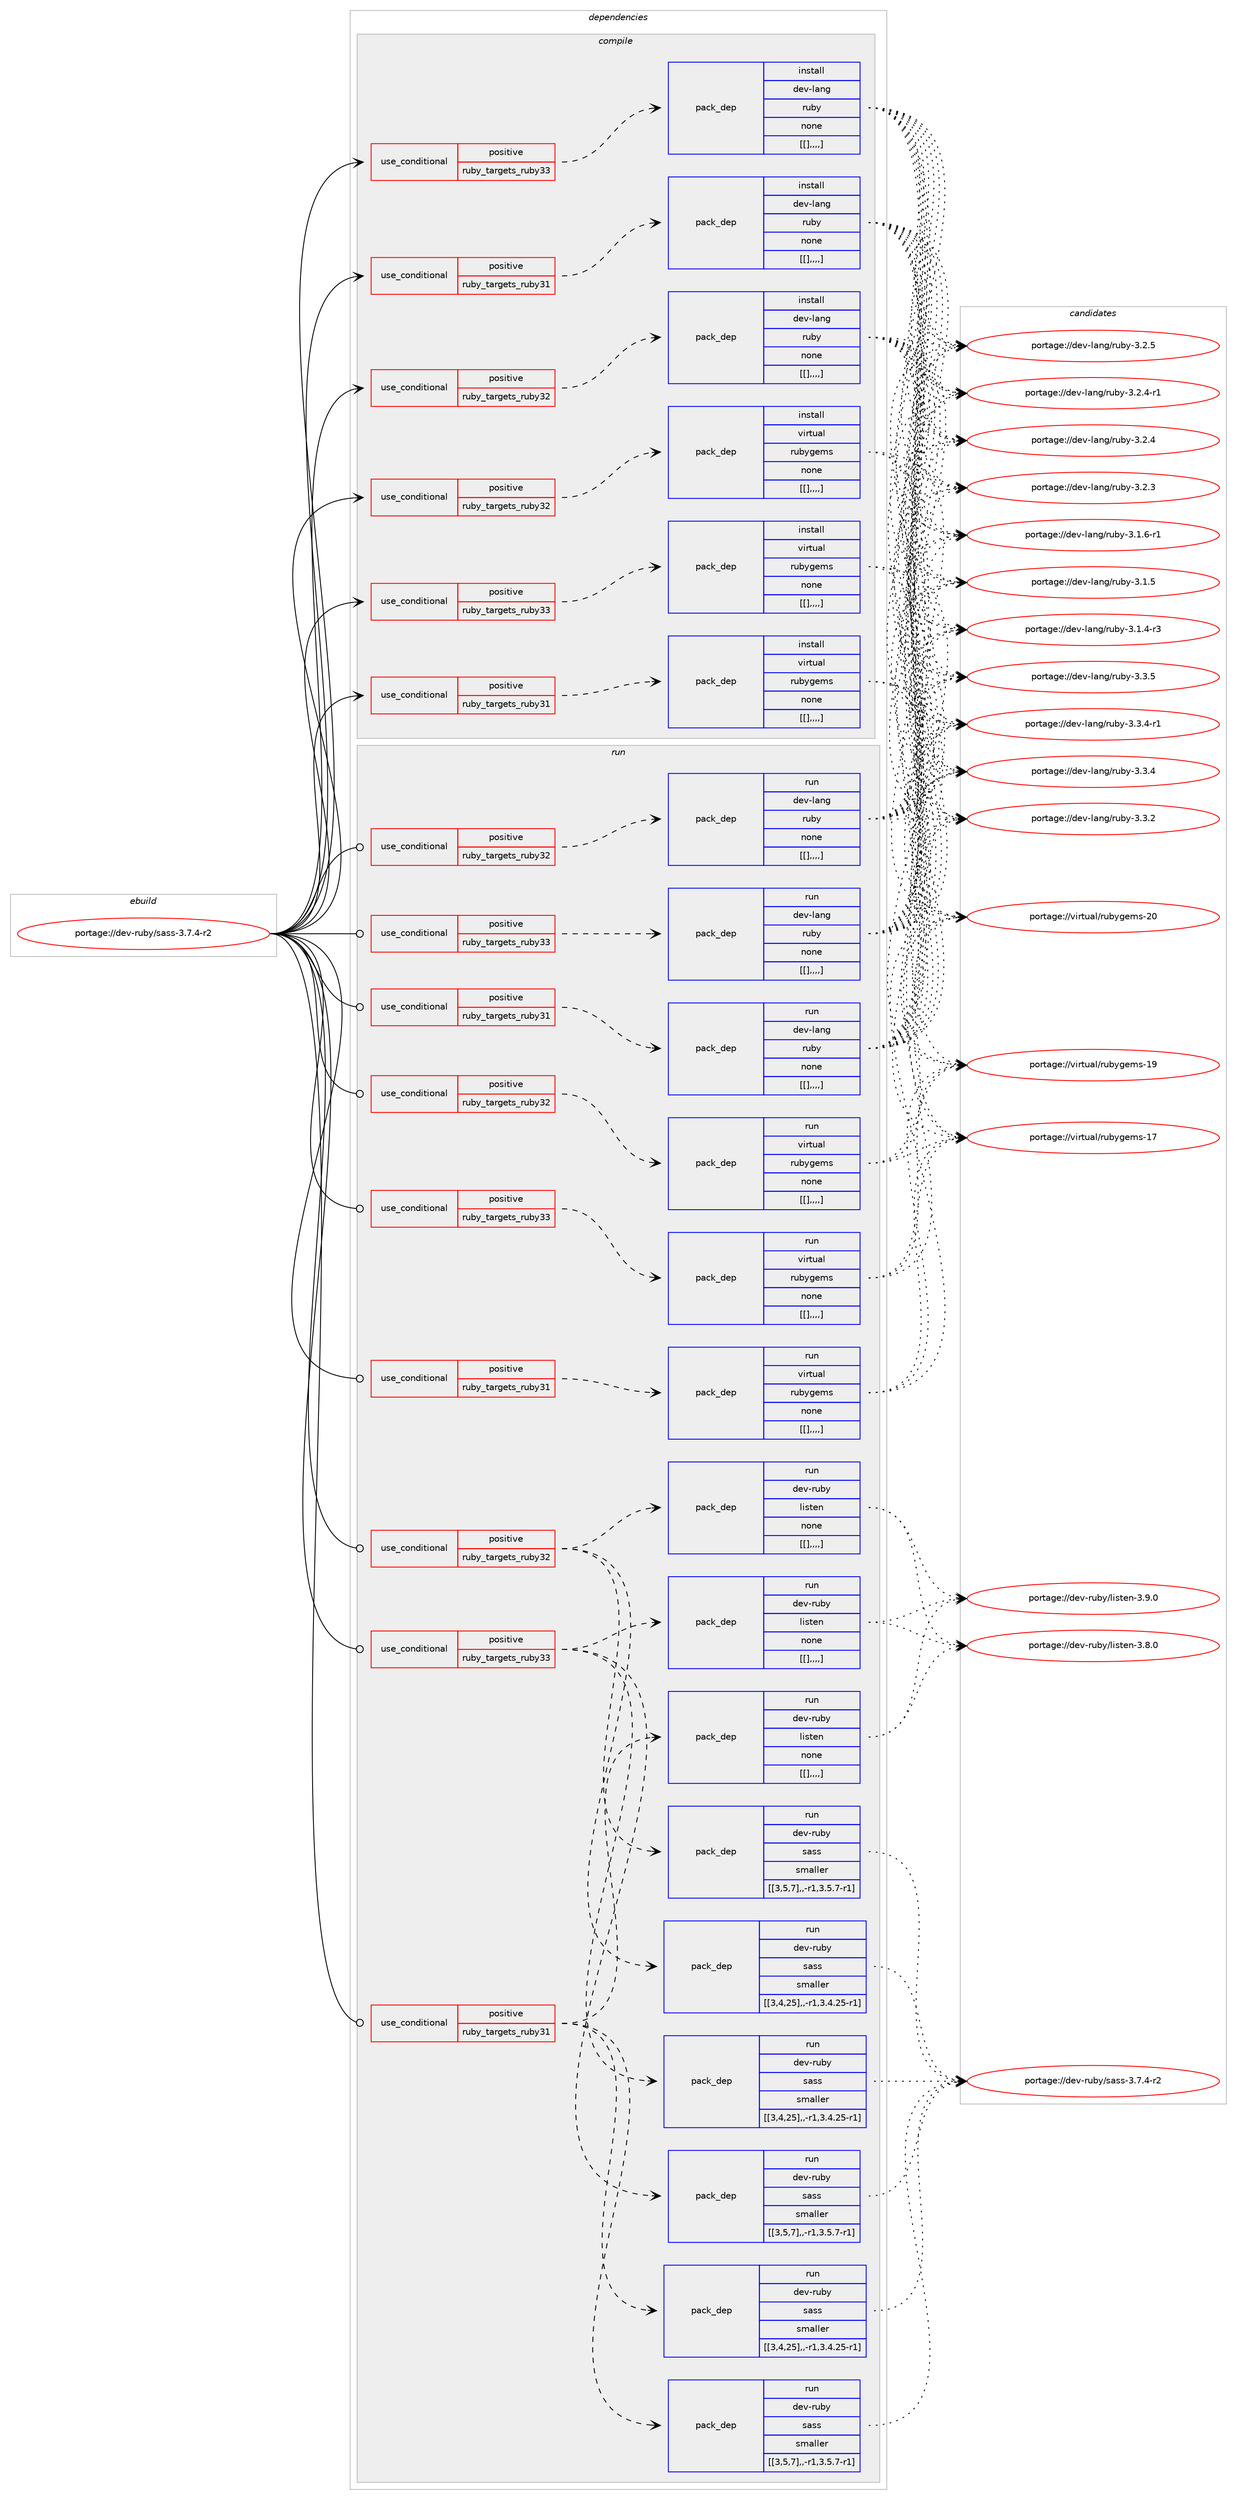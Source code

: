 digraph prolog {

# *************
# Graph options
# *************

newrank=true;
concentrate=true;
compound=true;
graph [rankdir=LR,fontname=Helvetica,fontsize=10,ranksep=1.5];#, ranksep=2.5, nodesep=0.2];
edge  [arrowhead=vee];
node  [fontname=Helvetica,fontsize=10];

# **********
# The ebuild
# **********

subgraph cluster_leftcol {
color=gray;
label=<<i>ebuild</i>>;
id [label="portage://dev-ruby/sass-3.7.4-r2", color=red, width=4, href="../dev-ruby/sass-3.7.4-r2.svg"];
}

# ****************
# The dependencies
# ****************

subgraph cluster_midcol {
color=gray;
label=<<i>dependencies</i>>;
subgraph cluster_compile {
fillcolor="#eeeeee";
style=filled;
label=<<i>compile</i>>;
subgraph cond57791 {
dependency205805 [label=<<TABLE BORDER="0" CELLBORDER="1" CELLSPACING="0" CELLPADDING="4"><TR><TD ROWSPAN="3" CELLPADDING="10">use_conditional</TD></TR><TR><TD>positive</TD></TR><TR><TD>ruby_targets_ruby31</TD></TR></TABLE>>, shape=none, color=red];
subgraph pack146637 {
dependency205806 [label=<<TABLE BORDER="0" CELLBORDER="1" CELLSPACING="0" CELLPADDING="4" WIDTH="220"><TR><TD ROWSPAN="6" CELLPADDING="30">pack_dep</TD></TR><TR><TD WIDTH="110">install</TD></TR><TR><TD>dev-lang</TD></TR><TR><TD>ruby</TD></TR><TR><TD>none</TD></TR><TR><TD>[[],,,,]</TD></TR></TABLE>>, shape=none, color=blue];
}
dependency205805:e -> dependency205806:w [weight=20,style="dashed",arrowhead="vee"];
}
id:e -> dependency205805:w [weight=20,style="solid",arrowhead="vee"];
subgraph cond57792 {
dependency205807 [label=<<TABLE BORDER="0" CELLBORDER="1" CELLSPACING="0" CELLPADDING="4"><TR><TD ROWSPAN="3" CELLPADDING="10">use_conditional</TD></TR><TR><TD>positive</TD></TR><TR><TD>ruby_targets_ruby31</TD></TR></TABLE>>, shape=none, color=red];
subgraph pack146638 {
dependency205808 [label=<<TABLE BORDER="0" CELLBORDER="1" CELLSPACING="0" CELLPADDING="4" WIDTH="220"><TR><TD ROWSPAN="6" CELLPADDING="30">pack_dep</TD></TR><TR><TD WIDTH="110">install</TD></TR><TR><TD>virtual</TD></TR><TR><TD>rubygems</TD></TR><TR><TD>none</TD></TR><TR><TD>[[],,,,]</TD></TR></TABLE>>, shape=none, color=blue];
}
dependency205807:e -> dependency205808:w [weight=20,style="dashed",arrowhead="vee"];
}
id:e -> dependency205807:w [weight=20,style="solid",arrowhead="vee"];
subgraph cond57793 {
dependency205809 [label=<<TABLE BORDER="0" CELLBORDER="1" CELLSPACING="0" CELLPADDING="4"><TR><TD ROWSPAN="3" CELLPADDING="10">use_conditional</TD></TR><TR><TD>positive</TD></TR><TR><TD>ruby_targets_ruby32</TD></TR></TABLE>>, shape=none, color=red];
subgraph pack146639 {
dependency205810 [label=<<TABLE BORDER="0" CELLBORDER="1" CELLSPACING="0" CELLPADDING="4" WIDTH="220"><TR><TD ROWSPAN="6" CELLPADDING="30">pack_dep</TD></TR><TR><TD WIDTH="110">install</TD></TR><TR><TD>dev-lang</TD></TR><TR><TD>ruby</TD></TR><TR><TD>none</TD></TR><TR><TD>[[],,,,]</TD></TR></TABLE>>, shape=none, color=blue];
}
dependency205809:e -> dependency205810:w [weight=20,style="dashed",arrowhead="vee"];
}
id:e -> dependency205809:w [weight=20,style="solid",arrowhead="vee"];
subgraph cond57794 {
dependency205811 [label=<<TABLE BORDER="0" CELLBORDER="1" CELLSPACING="0" CELLPADDING="4"><TR><TD ROWSPAN="3" CELLPADDING="10">use_conditional</TD></TR><TR><TD>positive</TD></TR><TR><TD>ruby_targets_ruby32</TD></TR></TABLE>>, shape=none, color=red];
subgraph pack146640 {
dependency205812 [label=<<TABLE BORDER="0" CELLBORDER="1" CELLSPACING="0" CELLPADDING="4" WIDTH="220"><TR><TD ROWSPAN="6" CELLPADDING="30">pack_dep</TD></TR><TR><TD WIDTH="110">install</TD></TR><TR><TD>virtual</TD></TR><TR><TD>rubygems</TD></TR><TR><TD>none</TD></TR><TR><TD>[[],,,,]</TD></TR></TABLE>>, shape=none, color=blue];
}
dependency205811:e -> dependency205812:w [weight=20,style="dashed",arrowhead="vee"];
}
id:e -> dependency205811:w [weight=20,style="solid",arrowhead="vee"];
subgraph cond57795 {
dependency205813 [label=<<TABLE BORDER="0" CELLBORDER="1" CELLSPACING="0" CELLPADDING="4"><TR><TD ROWSPAN="3" CELLPADDING="10">use_conditional</TD></TR><TR><TD>positive</TD></TR><TR><TD>ruby_targets_ruby33</TD></TR></TABLE>>, shape=none, color=red];
subgraph pack146641 {
dependency205814 [label=<<TABLE BORDER="0" CELLBORDER="1" CELLSPACING="0" CELLPADDING="4" WIDTH="220"><TR><TD ROWSPAN="6" CELLPADDING="30">pack_dep</TD></TR><TR><TD WIDTH="110">install</TD></TR><TR><TD>dev-lang</TD></TR><TR><TD>ruby</TD></TR><TR><TD>none</TD></TR><TR><TD>[[],,,,]</TD></TR></TABLE>>, shape=none, color=blue];
}
dependency205813:e -> dependency205814:w [weight=20,style="dashed",arrowhead="vee"];
}
id:e -> dependency205813:w [weight=20,style="solid",arrowhead="vee"];
subgraph cond57796 {
dependency205815 [label=<<TABLE BORDER="0" CELLBORDER="1" CELLSPACING="0" CELLPADDING="4"><TR><TD ROWSPAN="3" CELLPADDING="10">use_conditional</TD></TR><TR><TD>positive</TD></TR><TR><TD>ruby_targets_ruby33</TD></TR></TABLE>>, shape=none, color=red];
subgraph pack146642 {
dependency205816 [label=<<TABLE BORDER="0" CELLBORDER="1" CELLSPACING="0" CELLPADDING="4" WIDTH="220"><TR><TD ROWSPAN="6" CELLPADDING="30">pack_dep</TD></TR><TR><TD WIDTH="110">install</TD></TR><TR><TD>virtual</TD></TR><TR><TD>rubygems</TD></TR><TR><TD>none</TD></TR><TR><TD>[[],,,,]</TD></TR></TABLE>>, shape=none, color=blue];
}
dependency205815:e -> dependency205816:w [weight=20,style="dashed",arrowhead="vee"];
}
id:e -> dependency205815:w [weight=20,style="solid",arrowhead="vee"];
}
subgraph cluster_compileandrun {
fillcolor="#eeeeee";
style=filled;
label=<<i>compile and run</i>>;
}
subgraph cluster_run {
fillcolor="#eeeeee";
style=filled;
label=<<i>run</i>>;
subgraph cond57797 {
dependency205817 [label=<<TABLE BORDER="0" CELLBORDER="1" CELLSPACING="0" CELLPADDING="4"><TR><TD ROWSPAN="3" CELLPADDING="10">use_conditional</TD></TR><TR><TD>positive</TD></TR><TR><TD>ruby_targets_ruby31</TD></TR></TABLE>>, shape=none, color=red];
subgraph pack146643 {
dependency205818 [label=<<TABLE BORDER="0" CELLBORDER="1" CELLSPACING="0" CELLPADDING="4" WIDTH="220"><TR><TD ROWSPAN="6" CELLPADDING="30">pack_dep</TD></TR><TR><TD WIDTH="110">run</TD></TR><TR><TD>dev-lang</TD></TR><TR><TD>ruby</TD></TR><TR><TD>none</TD></TR><TR><TD>[[],,,,]</TD></TR></TABLE>>, shape=none, color=blue];
}
dependency205817:e -> dependency205818:w [weight=20,style="dashed",arrowhead="vee"];
}
id:e -> dependency205817:w [weight=20,style="solid",arrowhead="odot"];
subgraph cond57798 {
dependency205819 [label=<<TABLE BORDER="0" CELLBORDER="1" CELLSPACING="0" CELLPADDING="4"><TR><TD ROWSPAN="3" CELLPADDING="10">use_conditional</TD></TR><TR><TD>positive</TD></TR><TR><TD>ruby_targets_ruby31</TD></TR></TABLE>>, shape=none, color=red];
subgraph pack146644 {
dependency205820 [label=<<TABLE BORDER="0" CELLBORDER="1" CELLSPACING="0" CELLPADDING="4" WIDTH="220"><TR><TD ROWSPAN="6" CELLPADDING="30">pack_dep</TD></TR><TR><TD WIDTH="110">run</TD></TR><TR><TD>virtual</TD></TR><TR><TD>rubygems</TD></TR><TR><TD>none</TD></TR><TR><TD>[[],,,,]</TD></TR></TABLE>>, shape=none, color=blue];
}
dependency205819:e -> dependency205820:w [weight=20,style="dashed",arrowhead="vee"];
}
id:e -> dependency205819:w [weight=20,style="solid",arrowhead="odot"];
subgraph cond57799 {
dependency205821 [label=<<TABLE BORDER="0" CELLBORDER="1" CELLSPACING="0" CELLPADDING="4"><TR><TD ROWSPAN="3" CELLPADDING="10">use_conditional</TD></TR><TR><TD>positive</TD></TR><TR><TD>ruby_targets_ruby31</TD></TR></TABLE>>, shape=none, color=red];
subgraph pack146645 {
dependency205822 [label=<<TABLE BORDER="0" CELLBORDER="1" CELLSPACING="0" CELLPADDING="4" WIDTH="220"><TR><TD ROWSPAN="6" CELLPADDING="30">pack_dep</TD></TR><TR><TD WIDTH="110">run</TD></TR><TR><TD>dev-ruby</TD></TR><TR><TD>sass</TD></TR><TR><TD>smaller</TD></TR><TR><TD>[[3,4,25],,-r1,3.4.25-r1]</TD></TR></TABLE>>, shape=none, color=blue];
}
dependency205821:e -> dependency205822:w [weight=20,style="dashed",arrowhead="vee"];
subgraph pack146646 {
dependency205823 [label=<<TABLE BORDER="0" CELLBORDER="1" CELLSPACING="0" CELLPADDING="4" WIDTH="220"><TR><TD ROWSPAN="6" CELLPADDING="30">pack_dep</TD></TR><TR><TD WIDTH="110">run</TD></TR><TR><TD>dev-ruby</TD></TR><TR><TD>sass</TD></TR><TR><TD>smaller</TD></TR><TR><TD>[[3,5,7],,-r1,3.5.7-r1]</TD></TR></TABLE>>, shape=none, color=blue];
}
dependency205821:e -> dependency205823:w [weight=20,style="dashed",arrowhead="vee"];
subgraph pack146647 {
dependency205824 [label=<<TABLE BORDER="0" CELLBORDER="1" CELLSPACING="0" CELLPADDING="4" WIDTH="220"><TR><TD ROWSPAN="6" CELLPADDING="30">pack_dep</TD></TR><TR><TD WIDTH="110">run</TD></TR><TR><TD>dev-ruby</TD></TR><TR><TD>listen</TD></TR><TR><TD>none</TD></TR><TR><TD>[[],,,,]</TD></TR></TABLE>>, shape=none, color=blue];
}
dependency205821:e -> dependency205824:w [weight=20,style="dashed",arrowhead="vee"];
}
id:e -> dependency205821:w [weight=20,style="solid",arrowhead="odot"];
subgraph cond57800 {
dependency205825 [label=<<TABLE BORDER="0" CELLBORDER="1" CELLSPACING="0" CELLPADDING="4"><TR><TD ROWSPAN="3" CELLPADDING="10">use_conditional</TD></TR><TR><TD>positive</TD></TR><TR><TD>ruby_targets_ruby32</TD></TR></TABLE>>, shape=none, color=red];
subgraph pack146648 {
dependency205826 [label=<<TABLE BORDER="0" CELLBORDER="1" CELLSPACING="0" CELLPADDING="4" WIDTH="220"><TR><TD ROWSPAN="6" CELLPADDING="30">pack_dep</TD></TR><TR><TD WIDTH="110">run</TD></TR><TR><TD>dev-lang</TD></TR><TR><TD>ruby</TD></TR><TR><TD>none</TD></TR><TR><TD>[[],,,,]</TD></TR></TABLE>>, shape=none, color=blue];
}
dependency205825:e -> dependency205826:w [weight=20,style="dashed",arrowhead="vee"];
}
id:e -> dependency205825:w [weight=20,style="solid",arrowhead="odot"];
subgraph cond57801 {
dependency205827 [label=<<TABLE BORDER="0" CELLBORDER="1" CELLSPACING="0" CELLPADDING="4"><TR><TD ROWSPAN="3" CELLPADDING="10">use_conditional</TD></TR><TR><TD>positive</TD></TR><TR><TD>ruby_targets_ruby32</TD></TR></TABLE>>, shape=none, color=red];
subgraph pack146649 {
dependency205828 [label=<<TABLE BORDER="0" CELLBORDER="1" CELLSPACING="0" CELLPADDING="4" WIDTH="220"><TR><TD ROWSPAN="6" CELLPADDING="30">pack_dep</TD></TR><TR><TD WIDTH="110">run</TD></TR><TR><TD>virtual</TD></TR><TR><TD>rubygems</TD></TR><TR><TD>none</TD></TR><TR><TD>[[],,,,]</TD></TR></TABLE>>, shape=none, color=blue];
}
dependency205827:e -> dependency205828:w [weight=20,style="dashed",arrowhead="vee"];
}
id:e -> dependency205827:w [weight=20,style="solid",arrowhead="odot"];
subgraph cond57802 {
dependency205829 [label=<<TABLE BORDER="0" CELLBORDER="1" CELLSPACING="0" CELLPADDING="4"><TR><TD ROWSPAN="3" CELLPADDING="10">use_conditional</TD></TR><TR><TD>positive</TD></TR><TR><TD>ruby_targets_ruby32</TD></TR></TABLE>>, shape=none, color=red];
subgraph pack146650 {
dependency205830 [label=<<TABLE BORDER="0" CELLBORDER="1" CELLSPACING="0" CELLPADDING="4" WIDTH="220"><TR><TD ROWSPAN="6" CELLPADDING="30">pack_dep</TD></TR><TR><TD WIDTH="110">run</TD></TR><TR><TD>dev-ruby</TD></TR><TR><TD>sass</TD></TR><TR><TD>smaller</TD></TR><TR><TD>[[3,4,25],,-r1,3.4.25-r1]</TD></TR></TABLE>>, shape=none, color=blue];
}
dependency205829:e -> dependency205830:w [weight=20,style="dashed",arrowhead="vee"];
subgraph pack146651 {
dependency205831 [label=<<TABLE BORDER="0" CELLBORDER="1" CELLSPACING="0" CELLPADDING="4" WIDTH="220"><TR><TD ROWSPAN="6" CELLPADDING="30">pack_dep</TD></TR><TR><TD WIDTH="110">run</TD></TR><TR><TD>dev-ruby</TD></TR><TR><TD>sass</TD></TR><TR><TD>smaller</TD></TR><TR><TD>[[3,5,7],,-r1,3.5.7-r1]</TD></TR></TABLE>>, shape=none, color=blue];
}
dependency205829:e -> dependency205831:w [weight=20,style="dashed",arrowhead="vee"];
subgraph pack146652 {
dependency205832 [label=<<TABLE BORDER="0" CELLBORDER="1" CELLSPACING="0" CELLPADDING="4" WIDTH="220"><TR><TD ROWSPAN="6" CELLPADDING="30">pack_dep</TD></TR><TR><TD WIDTH="110">run</TD></TR><TR><TD>dev-ruby</TD></TR><TR><TD>listen</TD></TR><TR><TD>none</TD></TR><TR><TD>[[],,,,]</TD></TR></TABLE>>, shape=none, color=blue];
}
dependency205829:e -> dependency205832:w [weight=20,style="dashed",arrowhead="vee"];
}
id:e -> dependency205829:w [weight=20,style="solid",arrowhead="odot"];
subgraph cond57803 {
dependency205833 [label=<<TABLE BORDER="0" CELLBORDER="1" CELLSPACING="0" CELLPADDING="4"><TR><TD ROWSPAN="3" CELLPADDING="10">use_conditional</TD></TR><TR><TD>positive</TD></TR><TR><TD>ruby_targets_ruby33</TD></TR></TABLE>>, shape=none, color=red];
subgraph pack146653 {
dependency205834 [label=<<TABLE BORDER="0" CELLBORDER="1" CELLSPACING="0" CELLPADDING="4" WIDTH="220"><TR><TD ROWSPAN="6" CELLPADDING="30">pack_dep</TD></TR><TR><TD WIDTH="110">run</TD></TR><TR><TD>dev-lang</TD></TR><TR><TD>ruby</TD></TR><TR><TD>none</TD></TR><TR><TD>[[],,,,]</TD></TR></TABLE>>, shape=none, color=blue];
}
dependency205833:e -> dependency205834:w [weight=20,style="dashed",arrowhead="vee"];
}
id:e -> dependency205833:w [weight=20,style="solid",arrowhead="odot"];
subgraph cond57804 {
dependency205835 [label=<<TABLE BORDER="0" CELLBORDER="1" CELLSPACING="0" CELLPADDING="4"><TR><TD ROWSPAN="3" CELLPADDING="10">use_conditional</TD></TR><TR><TD>positive</TD></TR><TR><TD>ruby_targets_ruby33</TD></TR></TABLE>>, shape=none, color=red];
subgraph pack146654 {
dependency205836 [label=<<TABLE BORDER="0" CELLBORDER="1" CELLSPACING="0" CELLPADDING="4" WIDTH="220"><TR><TD ROWSPAN="6" CELLPADDING="30">pack_dep</TD></TR><TR><TD WIDTH="110">run</TD></TR><TR><TD>virtual</TD></TR><TR><TD>rubygems</TD></TR><TR><TD>none</TD></TR><TR><TD>[[],,,,]</TD></TR></TABLE>>, shape=none, color=blue];
}
dependency205835:e -> dependency205836:w [weight=20,style="dashed",arrowhead="vee"];
}
id:e -> dependency205835:w [weight=20,style="solid",arrowhead="odot"];
subgraph cond57805 {
dependency205837 [label=<<TABLE BORDER="0" CELLBORDER="1" CELLSPACING="0" CELLPADDING="4"><TR><TD ROWSPAN="3" CELLPADDING="10">use_conditional</TD></TR><TR><TD>positive</TD></TR><TR><TD>ruby_targets_ruby33</TD></TR></TABLE>>, shape=none, color=red];
subgraph pack146655 {
dependency205838 [label=<<TABLE BORDER="0" CELLBORDER="1" CELLSPACING="0" CELLPADDING="4" WIDTH="220"><TR><TD ROWSPAN="6" CELLPADDING="30">pack_dep</TD></TR><TR><TD WIDTH="110">run</TD></TR><TR><TD>dev-ruby</TD></TR><TR><TD>sass</TD></TR><TR><TD>smaller</TD></TR><TR><TD>[[3,4,25],,-r1,3.4.25-r1]</TD></TR></TABLE>>, shape=none, color=blue];
}
dependency205837:e -> dependency205838:w [weight=20,style="dashed",arrowhead="vee"];
subgraph pack146656 {
dependency205839 [label=<<TABLE BORDER="0" CELLBORDER="1" CELLSPACING="0" CELLPADDING="4" WIDTH="220"><TR><TD ROWSPAN="6" CELLPADDING="30">pack_dep</TD></TR><TR><TD WIDTH="110">run</TD></TR><TR><TD>dev-ruby</TD></TR><TR><TD>sass</TD></TR><TR><TD>smaller</TD></TR><TR><TD>[[3,5,7],,-r1,3.5.7-r1]</TD></TR></TABLE>>, shape=none, color=blue];
}
dependency205837:e -> dependency205839:w [weight=20,style="dashed",arrowhead="vee"];
subgraph pack146657 {
dependency205840 [label=<<TABLE BORDER="0" CELLBORDER="1" CELLSPACING="0" CELLPADDING="4" WIDTH="220"><TR><TD ROWSPAN="6" CELLPADDING="30">pack_dep</TD></TR><TR><TD WIDTH="110">run</TD></TR><TR><TD>dev-ruby</TD></TR><TR><TD>listen</TD></TR><TR><TD>none</TD></TR><TR><TD>[[],,,,]</TD></TR></TABLE>>, shape=none, color=blue];
}
dependency205837:e -> dependency205840:w [weight=20,style="dashed",arrowhead="vee"];
}
id:e -> dependency205837:w [weight=20,style="solid",arrowhead="odot"];
}
}

# **************
# The candidates
# **************

subgraph cluster_choices {
rank=same;
color=gray;
label=<<i>candidates</i>>;

subgraph choice146637 {
color=black;
nodesep=1;
choice10010111845108971101034711411798121455146514653 [label="portage://dev-lang/ruby-3.3.5", color=red, width=4,href="../dev-lang/ruby-3.3.5.svg"];
choice100101118451089711010347114117981214551465146524511449 [label="portage://dev-lang/ruby-3.3.4-r1", color=red, width=4,href="../dev-lang/ruby-3.3.4-r1.svg"];
choice10010111845108971101034711411798121455146514652 [label="portage://dev-lang/ruby-3.3.4", color=red, width=4,href="../dev-lang/ruby-3.3.4.svg"];
choice10010111845108971101034711411798121455146514650 [label="portage://dev-lang/ruby-3.3.2", color=red, width=4,href="../dev-lang/ruby-3.3.2.svg"];
choice10010111845108971101034711411798121455146504653 [label="portage://dev-lang/ruby-3.2.5", color=red, width=4,href="../dev-lang/ruby-3.2.5.svg"];
choice100101118451089711010347114117981214551465046524511449 [label="portage://dev-lang/ruby-3.2.4-r1", color=red, width=4,href="../dev-lang/ruby-3.2.4-r1.svg"];
choice10010111845108971101034711411798121455146504652 [label="portage://dev-lang/ruby-3.2.4", color=red, width=4,href="../dev-lang/ruby-3.2.4.svg"];
choice10010111845108971101034711411798121455146504651 [label="portage://dev-lang/ruby-3.2.3", color=red, width=4,href="../dev-lang/ruby-3.2.3.svg"];
choice100101118451089711010347114117981214551464946544511449 [label="portage://dev-lang/ruby-3.1.6-r1", color=red, width=4,href="../dev-lang/ruby-3.1.6-r1.svg"];
choice10010111845108971101034711411798121455146494653 [label="portage://dev-lang/ruby-3.1.5", color=red, width=4,href="../dev-lang/ruby-3.1.5.svg"];
choice100101118451089711010347114117981214551464946524511451 [label="portage://dev-lang/ruby-3.1.4-r3", color=red, width=4,href="../dev-lang/ruby-3.1.4-r3.svg"];
dependency205806:e -> choice10010111845108971101034711411798121455146514653:w [style=dotted,weight="100"];
dependency205806:e -> choice100101118451089711010347114117981214551465146524511449:w [style=dotted,weight="100"];
dependency205806:e -> choice10010111845108971101034711411798121455146514652:w [style=dotted,weight="100"];
dependency205806:e -> choice10010111845108971101034711411798121455146514650:w [style=dotted,weight="100"];
dependency205806:e -> choice10010111845108971101034711411798121455146504653:w [style=dotted,weight="100"];
dependency205806:e -> choice100101118451089711010347114117981214551465046524511449:w [style=dotted,weight="100"];
dependency205806:e -> choice10010111845108971101034711411798121455146504652:w [style=dotted,weight="100"];
dependency205806:e -> choice10010111845108971101034711411798121455146504651:w [style=dotted,weight="100"];
dependency205806:e -> choice100101118451089711010347114117981214551464946544511449:w [style=dotted,weight="100"];
dependency205806:e -> choice10010111845108971101034711411798121455146494653:w [style=dotted,weight="100"];
dependency205806:e -> choice100101118451089711010347114117981214551464946524511451:w [style=dotted,weight="100"];
}
subgraph choice146638 {
color=black;
nodesep=1;
choice118105114116117971084711411798121103101109115455048 [label="portage://virtual/rubygems-20", color=red, width=4,href="../virtual/rubygems-20.svg"];
choice118105114116117971084711411798121103101109115454957 [label="portage://virtual/rubygems-19", color=red, width=4,href="../virtual/rubygems-19.svg"];
choice118105114116117971084711411798121103101109115454955 [label="portage://virtual/rubygems-17", color=red, width=4,href="../virtual/rubygems-17.svg"];
dependency205808:e -> choice118105114116117971084711411798121103101109115455048:w [style=dotted,weight="100"];
dependency205808:e -> choice118105114116117971084711411798121103101109115454957:w [style=dotted,weight="100"];
dependency205808:e -> choice118105114116117971084711411798121103101109115454955:w [style=dotted,weight="100"];
}
subgraph choice146639 {
color=black;
nodesep=1;
choice10010111845108971101034711411798121455146514653 [label="portage://dev-lang/ruby-3.3.5", color=red, width=4,href="../dev-lang/ruby-3.3.5.svg"];
choice100101118451089711010347114117981214551465146524511449 [label="portage://dev-lang/ruby-3.3.4-r1", color=red, width=4,href="../dev-lang/ruby-3.3.4-r1.svg"];
choice10010111845108971101034711411798121455146514652 [label="portage://dev-lang/ruby-3.3.4", color=red, width=4,href="../dev-lang/ruby-3.3.4.svg"];
choice10010111845108971101034711411798121455146514650 [label="portage://dev-lang/ruby-3.3.2", color=red, width=4,href="../dev-lang/ruby-3.3.2.svg"];
choice10010111845108971101034711411798121455146504653 [label="portage://dev-lang/ruby-3.2.5", color=red, width=4,href="../dev-lang/ruby-3.2.5.svg"];
choice100101118451089711010347114117981214551465046524511449 [label="portage://dev-lang/ruby-3.2.4-r1", color=red, width=4,href="../dev-lang/ruby-3.2.4-r1.svg"];
choice10010111845108971101034711411798121455146504652 [label="portage://dev-lang/ruby-3.2.4", color=red, width=4,href="../dev-lang/ruby-3.2.4.svg"];
choice10010111845108971101034711411798121455146504651 [label="portage://dev-lang/ruby-3.2.3", color=red, width=4,href="../dev-lang/ruby-3.2.3.svg"];
choice100101118451089711010347114117981214551464946544511449 [label="portage://dev-lang/ruby-3.1.6-r1", color=red, width=4,href="../dev-lang/ruby-3.1.6-r1.svg"];
choice10010111845108971101034711411798121455146494653 [label="portage://dev-lang/ruby-3.1.5", color=red, width=4,href="../dev-lang/ruby-3.1.5.svg"];
choice100101118451089711010347114117981214551464946524511451 [label="portage://dev-lang/ruby-3.1.4-r3", color=red, width=4,href="../dev-lang/ruby-3.1.4-r3.svg"];
dependency205810:e -> choice10010111845108971101034711411798121455146514653:w [style=dotted,weight="100"];
dependency205810:e -> choice100101118451089711010347114117981214551465146524511449:w [style=dotted,weight="100"];
dependency205810:e -> choice10010111845108971101034711411798121455146514652:w [style=dotted,weight="100"];
dependency205810:e -> choice10010111845108971101034711411798121455146514650:w [style=dotted,weight="100"];
dependency205810:e -> choice10010111845108971101034711411798121455146504653:w [style=dotted,weight="100"];
dependency205810:e -> choice100101118451089711010347114117981214551465046524511449:w [style=dotted,weight="100"];
dependency205810:e -> choice10010111845108971101034711411798121455146504652:w [style=dotted,weight="100"];
dependency205810:e -> choice10010111845108971101034711411798121455146504651:w [style=dotted,weight="100"];
dependency205810:e -> choice100101118451089711010347114117981214551464946544511449:w [style=dotted,weight="100"];
dependency205810:e -> choice10010111845108971101034711411798121455146494653:w [style=dotted,weight="100"];
dependency205810:e -> choice100101118451089711010347114117981214551464946524511451:w [style=dotted,weight="100"];
}
subgraph choice146640 {
color=black;
nodesep=1;
choice118105114116117971084711411798121103101109115455048 [label="portage://virtual/rubygems-20", color=red, width=4,href="../virtual/rubygems-20.svg"];
choice118105114116117971084711411798121103101109115454957 [label="portage://virtual/rubygems-19", color=red, width=4,href="../virtual/rubygems-19.svg"];
choice118105114116117971084711411798121103101109115454955 [label="portage://virtual/rubygems-17", color=red, width=4,href="../virtual/rubygems-17.svg"];
dependency205812:e -> choice118105114116117971084711411798121103101109115455048:w [style=dotted,weight="100"];
dependency205812:e -> choice118105114116117971084711411798121103101109115454957:w [style=dotted,weight="100"];
dependency205812:e -> choice118105114116117971084711411798121103101109115454955:w [style=dotted,weight="100"];
}
subgraph choice146641 {
color=black;
nodesep=1;
choice10010111845108971101034711411798121455146514653 [label="portage://dev-lang/ruby-3.3.5", color=red, width=4,href="../dev-lang/ruby-3.3.5.svg"];
choice100101118451089711010347114117981214551465146524511449 [label="portage://dev-lang/ruby-3.3.4-r1", color=red, width=4,href="../dev-lang/ruby-3.3.4-r1.svg"];
choice10010111845108971101034711411798121455146514652 [label="portage://dev-lang/ruby-3.3.4", color=red, width=4,href="../dev-lang/ruby-3.3.4.svg"];
choice10010111845108971101034711411798121455146514650 [label="portage://dev-lang/ruby-3.3.2", color=red, width=4,href="../dev-lang/ruby-3.3.2.svg"];
choice10010111845108971101034711411798121455146504653 [label="portage://dev-lang/ruby-3.2.5", color=red, width=4,href="../dev-lang/ruby-3.2.5.svg"];
choice100101118451089711010347114117981214551465046524511449 [label="portage://dev-lang/ruby-3.2.4-r1", color=red, width=4,href="../dev-lang/ruby-3.2.4-r1.svg"];
choice10010111845108971101034711411798121455146504652 [label="portage://dev-lang/ruby-3.2.4", color=red, width=4,href="../dev-lang/ruby-3.2.4.svg"];
choice10010111845108971101034711411798121455146504651 [label="portage://dev-lang/ruby-3.2.3", color=red, width=4,href="../dev-lang/ruby-3.2.3.svg"];
choice100101118451089711010347114117981214551464946544511449 [label="portage://dev-lang/ruby-3.1.6-r1", color=red, width=4,href="../dev-lang/ruby-3.1.6-r1.svg"];
choice10010111845108971101034711411798121455146494653 [label="portage://dev-lang/ruby-3.1.5", color=red, width=4,href="../dev-lang/ruby-3.1.5.svg"];
choice100101118451089711010347114117981214551464946524511451 [label="portage://dev-lang/ruby-3.1.4-r3", color=red, width=4,href="../dev-lang/ruby-3.1.4-r3.svg"];
dependency205814:e -> choice10010111845108971101034711411798121455146514653:w [style=dotted,weight="100"];
dependency205814:e -> choice100101118451089711010347114117981214551465146524511449:w [style=dotted,weight="100"];
dependency205814:e -> choice10010111845108971101034711411798121455146514652:w [style=dotted,weight="100"];
dependency205814:e -> choice10010111845108971101034711411798121455146514650:w [style=dotted,weight="100"];
dependency205814:e -> choice10010111845108971101034711411798121455146504653:w [style=dotted,weight="100"];
dependency205814:e -> choice100101118451089711010347114117981214551465046524511449:w [style=dotted,weight="100"];
dependency205814:e -> choice10010111845108971101034711411798121455146504652:w [style=dotted,weight="100"];
dependency205814:e -> choice10010111845108971101034711411798121455146504651:w [style=dotted,weight="100"];
dependency205814:e -> choice100101118451089711010347114117981214551464946544511449:w [style=dotted,weight="100"];
dependency205814:e -> choice10010111845108971101034711411798121455146494653:w [style=dotted,weight="100"];
dependency205814:e -> choice100101118451089711010347114117981214551464946524511451:w [style=dotted,weight="100"];
}
subgraph choice146642 {
color=black;
nodesep=1;
choice118105114116117971084711411798121103101109115455048 [label="portage://virtual/rubygems-20", color=red, width=4,href="../virtual/rubygems-20.svg"];
choice118105114116117971084711411798121103101109115454957 [label="portage://virtual/rubygems-19", color=red, width=4,href="../virtual/rubygems-19.svg"];
choice118105114116117971084711411798121103101109115454955 [label="portage://virtual/rubygems-17", color=red, width=4,href="../virtual/rubygems-17.svg"];
dependency205816:e -> choice118105114116117971084711411798121103101109115455048:w [style=dotted,weight="100"];
dependency205816:e -> choice118105114116117971084711411798121103101109115454957:w [style=dotted,weight="100"];
dependency205816:e -> choice118105114116117971084711411798121103101109115454955:w [style=dotted,weight="100"];
}
subgraph choice146643 {
color=black;
nodesep=1;
choice10010111845108971101034711411798121455146514653 [label="portage://dev-lang/ruby-3.3.5", color=red, width=4,href="../dev-lang/ruby-3.3.5.svg"];
choice100101118451089711010347114117981214551465146524511449 [label="portage://dev-lang/ruby-3.3.4-r1", color=red, width=4,href="../dev-lang/ruby-3.3.4-r1.svg"];
choice10010111845108971101034711411798121455146514652 [label="portage://dev-lang/ruby-3.3.4", color=red, width=4,href="../dev-lang/ruby-3.3.4.svg"];
choice10010111845108971101034711411798121455146514650 [label="portage://dev-lang/ruby-3.3.2", color=red, width=4,href="../dev-lang/ruby-3.3.2.svg"];
choice10010111845108971101034711411798121455146504653 [label="portage://dev-lang/ruby-3.2.5", color=red, width=4,href="../dev-lang/ruby-3.2.5.svg"];
choice100101118451089711010347114117981214551465046524511449 [label="portage://dev-lang/ruby-3.2.4-r1", color=red, width=4,href="../dev-lang/ruby-3.2.4-r1.svg"];
choice10010111845108971101034711411798121455146504652 [label="portage://dev-lang/ruby-3.2.4", color=red, width=4,href="../dev-lang/ruby-3.2.4.svg"];
choice10010111845108971101034711411798121455146504651 [label="portage://dev-lang/ruby-3.2.3", color=red, width=4,href="../dev-lang/ruby-3.2.3.svg"];
choice100101118451089711010347114117981214551464946544511449 [label="portage://dev-lang/ruby-3.1.6-r1", color=red, width=4,href="../dev-lang/ruby-3.1.6-r1.svg"];
choice10010111845108971101034711411798121455146494653 [label="portage://dev-lang/ruby-3.1.5", color=red, width=4,href="../dev-lang/ruby-3.1.5.svg"];
choice100101118451089711010347114117981214551464946524511451 [label="portage://dev-lang/ruby-3.1.4-r3", color=red, width=4,href="../dev-lang/ruby-3.1.4-r3.svg"];
dependency205818:e -> choice10010111845108971101034711411798121455146514653:w [style=dotted,weight="100"];
dependency205818:e -> choice100101118451089711010347114117981214551465146524511449:w [style=dotted,weight="100"];
dependency205818:e -> choice10010111845108971101034711411798121455146514652:w [style=dotted,weight="100"];
dependency205818:e -> choice10010111845108971101034711411798121455146514650:w [style=dotted,weight="100"];
dependency205818:e -> choice10010111845108971101034711411798121455146504653:w [style=dotted,weight="100"];
dependency205818:e -> choice100101118451089711010347114117981214551465046524511449:w [style=dotted,weight="100"];
dependency205818:e -> choice10010111845108971101034711411798121455146504652:w [style=dotted,weight="100"];
dependency205818:e -> choice10010111845108971101034711411798121455146504651:w [style=dotted,weight="100"];
dependency205818:e -> choice100101118451089711010347114117981214551464946544511449:w [style=dotted,weight="100"];
dependency205818:e -> choice10010111845108971101034711411798121455146494653:w [style=dotted,weight="100"];
dependency205818:e -> choice100101118451089711010347114117981214551464946524511451:w [style=dotted,weight="100"];
}
subgraph choice146644 {
color=black;
nodesep=1;
choice118105114116117971084711411798121103101109115455048 [label="portage://virtual/rubygems-20", color=red, width=4,href="../virtual/rubygems-20.svg"];
choice118105114116117971084711411798121103101109115454957 [label="portage://virtual/rubygems-19", color=red, width=4,href="../virtual/rubygems-19.svg"];
choice118105114116117971084711411798121103101109115454955 [label="portage://virtual/rubygems-17", color=red, width=4,href="../virtual/rubygems-17.svg"];
dependency205820:e -> choice118105114116117971084711411798121103101109115455048:w [style=dotted,weight="100"];
dependency205820:e -> choice118105114116117971084711411798121103101109115454957:w [style=dotted,weight="100"];
dependency205820:e -> choice118105114116117971084711411798121103101109115454955:w [style=dotted,weight="100"];
}
subgraph choice146645 {
color=black;
nodesep=1;
choice100101118451141179812147115971151154551465546524511450 [label="portage://dev-ruby/sass-3.7.4-r2", color=red, width=4,href="../dev-ruby/sass-3.7.4-r2.svg"];
dependency205822:e -> choice100101118451141179812147115971151154551465546524511450:w [style=dotted,weight="100"];
}
subgraph choice146646 {
color=black;
nodesep=1;
choice100101118451141179812147115971151154551465546524511450 [label="portage://dev-ruby/sass-3.7.4-r2", color=red, width=4,href="../dev-ruby/sass-3.7.4-r2.svg"];
dependency205823:e -> choice100101118451141179812147115971151154551465546524511450:w [style=dotted,weight="100"];
}
subgraph choice146647 {
color=black;
nodesep=1;
choice100101118451141179812147108105115116101110455146574648 [label="portage://dev-ruby/listen-3.9.0", color=red, width=4,href="../dev-ruby/listen-3.9.0.svg"];
choice100101118451141179812147108105115116101110455146564648 [label="portage://dev-ruby/listen-3.8.0", color=red, width=4,href="../dev-ruby/listen-3.8.0.svg"];
dependency205824:e -> choice100101118451141179812147108105115116101110455146574648:w [style=dotted,weight="100"];
dependency205824:e -> choice100101118451141179812147108105115116101110455146564648:w [style=dotted,weight="100"];
}
subgraph choice146648 {
color=black;
nodesep=1;
choice10010111845108971101034711411798121455146514653 [label="portage://dev-lang/ruby-3.3.5", color=red, width=4,href="../dev-lang/ruby-3.3.5.svg"];
choice100101118451089711010347114117981214551465146524511449 [label="portage://dev-lang/ruby-3.3.4-r1", color=red, width=4,href="../dev-lang/ruby-3.3.4-r1.svg"];
choice10010111845108971101034711411798121455146514652 [label="portage://dev-lang/ruby-3.3.4", color=red, width=4,href="../dev-lang/ruby-3.3.4.svg"];
choice10010111845108971101034711411798121455146514650 [label="portage://dev-lang/ruby-3.3.2", color=red, width=4,href="../dev-lang/ruby-3.3.2.svg"];
choice10010111845108971101034711411798121455146504653 [label="portage://dev-lang/ruby-3.2.5", color=red, width=4,href="../dev-lang/ruby-3.2.5.svg"];
choice100101118451089711010347114117981214551465046524511449 [label="portage://dev-lang/ruby-3.2.4-r1", color=red, width=4,href="../dev-lang/ruby-3.2.4-r1.svg"];
choice10010111845108971101034711411798121455146504652 [label="portage://dev-lang/ruby-3.2.4", color=red, width=4,href="../dev-lang/ruby-3.2.4.svg"];
choice10010111845108971101034711411798121455146504651 [label="portage://dev-lang/ruby-3.2.3", color=red, width=4,href="../dev-lang/ruby-3.2.3.svg"];
choice100101118451089711010347114117981214551464946544511449 [label="portage://dev-lang/ruby-3.1.6-r1", color=red, width=4,href="../dev-lang/ruby-3.1.6-r1.svg"];
choice10010111845108971101034711411798121455146494653 [label="portage://dev-lang/ruby-3.1.5", color=red, width=4,href="../dev-lang/ruby-3.1.5.svg"];
choice100101118451089711010347114117981214551464946524511451 [label="portage://dev-lang/ruby-3.1.4-r3", color=red, width=4,href="../dev-lang/ruby-3.1.4-r3.svg"];
dependency205826:e -> choice10010111845108971101034711411798121455146514653:w [style=dotted,weight="100"];
dependency205826:e -> choice100101118451089711010347114117981214551465146524511449:w [style=dotted,weight="100"];
dependency205826:e -> choice10010111845108971101034711411798121455146514652:w [style=dotted,weight="100"];
dependency205826:e -> choice10010111845108971101034711411798121455146514650:w [style=dotted,weight="100"];
dependency205826:e -> choice10010111845108971101034711411798121455146504653:w [style=dotted,weight="100"];
dependency205826:e -> choice100101118451089711010347114117981214551465046524511449:w [style=dotted,weight="100"];
dependency205826:e -> choice10010111845108971101034711411798121455146504652:w [style=dotted,weight="100"];
dependency205826:e -> choice10010111845108971101034711411798121455146504651:w [style=dotted,weight="100"];
dependency205826:e -> choice100101118451089711010347114117981214551464946544511449:w [style=dotted,weight="100"];
dependency205826:e -> choice10010111845108971101034711411798121455146494653:w [style=dotted,weight="100"];
dependency205826:e -> choice100101118451089711010347114117981214551464946524511451:w [style=dotted,weight="100"];
}
subgraph choice146649 {
color=black;
nodesep=1;
choice118105114116117971084711411798121103101109115455048 [label="portage://virtual/rubygems-20", color=red, width=4,href="../virtual/rubygems-20.svg"];
choice118105114116117971084711411798121103101109115454957 [label="portage://virtual/rubygems-19", color=red, width=4,href="../virtual/rubygems-19.svg"];
choice118105114116117971084711411798121103101109115454955 [label="portage://virtual/rubygems-17", color=red, width=4,href="../virtual/rubygems-17.svg"];
dependency205828:e -> choice118105114116117971084711411798121103101109115455048:w [style=dotted,weight="100"];
dependency205828:e -> choice118105114116117971084711411798121103101109115454957:w [style=dotted,weight="100"];
dependency205828:e -> choice118105114116117971084711411798121103101109115454955:w [style=dotted,weight="100"];
}
subgraph choice146650 {
color=black;
nodesep=1;
choice100101118451141179812147115971151154551465546524511450 [label="portage://dev-ruby/sass-3.7.4-r2", color=red, width=4,href="../dev-ruby/sass-3.7.4-r2.svg"];
dependency205830:e -> choice100101118451141179812147115971151154551465546524511450:w [style=dotted,weight="100"];
}
subgraph choice146651 {
color=black;
nodesep=1;
choice100101118451141179812147115971151154551465546524511450 [label="portage://dev-ruby/sass-3.7.4-r2", color=red, width=4,href="../dev-ruby/sass-3.7.4-r2.svg"];
dependency205831:e -> choice100101118451141179812147115971151154551465546524511450:w [style=dotted,weight="100"];
}
subgraph choice146652 {
color=black;
nodesep=1;
choice100101118451141179812147108105115116101110455146574648 [label="portage://dev-ruby/listen-3.9.0", color=red, width=4,href="../dev-ruby/listen-3.9.0.svg"];
choice100101118451141179812147108105115116101110455146564648 [label="portage://dev-ruby/listen-3.8.0", color=red, width=4,href="../dev-ruby/listen-3.8.0.svg"];
dependency205832:e -> choice100101118451141179812147108105115116101110455146574648:w [style=dotted,weight="100"];
dependency205832:e -> choice100101118451141179812147108105115116101110455146564648:w [style=dotted,weight="100"];
}
subgraph choice146653 {
color=black;
nodesep=1;
choice10010111845108971101034711411798121455146514653 [label="portage://dev-lang/ruby-3.3.5", color=red, width=4,href="../dev-lang/ruby-3.3.5.svg"];
choice100101118451089711010347114117981214551465146524511449 [label="portage://dev-lang/ruby-3.3.4-r1", color=red, width=4,href="../dev-lang/ruby-3.3.4-r1.svg"];
choice10010111845108971101034711411798121455146514652 [label="portage://dev-lang/ruby-3.3.4", color=red, width=4,href="../dev-lang/ruby-3.3.4.svg"];
choice10010111845108971101034711411798121455146514650 [label="portage://dev-lang/ruby-3.3.2", color=red, width=4,href="../dev-lang/ruby-3.3.2.svg"];
choice10010111845108971101034711411798121455146504653 [label="portage://dev-lang/ruby-3.2.5", color=red, width=4,href="../dev-lang/ruby-3.2.5.svg"];
choice100101118451089711010347114117981214551465046524511449 [label="portage://dev-lang/ruby-3.2.4-r1", color=red, width=4,href="../dev-lang/ruby-3.2.4-r1.svg"];
choice10010111845108971101034711411798121455146504652 [label="portage://dev-lang/ruby-3.2.4", color=red, width=4,href="../dev-lang/ruby-3.2.4.svg"];
choice10010111845108971101034711411798121455146504651 [label="portage://dev-lang/ruby-3.2.3", color=red, width=4,href="../dev-lang/ruby-3.2.3.svg"];
choice100101118451089711010347114117981214551464946544511449 [label="portage://dev-lang/ruby-3.1.6-r1", color=red, width=4,href="../dev-lang/ruby-3.1.6-r1.svg"];
choice10010111845108971101034711411798121455146494653 [label="portage://dev-lang/ruby-3.1.5", color=red, width=4,href="../dev-lang/ruby-3.1.5.svg"];
choice100101118451089711010347114117981214551464946524511451 [label="portage://dev-lang/ruby-3.1.4-r3", color=red, width=4,href="../dev-lang/ruby-3.1.4-r3.svg"];
dependency205834:e -> choice10010111845108971101034711411798121455146514653:w [style=dotted,weight="100"];
dependency205834:e -> choice100101118451089711010347114117981214551465146524511449:w [style=dotted,weight="100"];
dependency205834:e -> choice10010111845108971101034711411798121455146514652:w [style=dotted,weight="100"];
dependency205834:e -> choice10010111845108971101034711411798121455146514650:w [style=dotted,weight="100"];
dependency205834:e -> choice10010111845108971101034711411798121455146504653:w [style=dotted,weight="100"];
dependency205834:e -> choice100101118451089711010347114117981214551465046524511449:w [style=dotted,weight="100"];
dependency205834:e -> choice10010111845108971101034711411798121455146504652:w [style=dotted,weight="100"];
dependency205834:e -> choice10010111845108971101034711411798121455146504651:w [style=dotted,weight="100"];
dependency205834:e -> choice100101118451089711010347114117981214551464946544511449:w [style=dotted,weight="100"];
dependency205834:e -> choice10010111845108971101034711411798121455146494653:w [style=dotted,weight="100"];
dependency205834:e -> choice100101118451089711010347114117981214551464946524511451:w [style=dotted,weight="100"];
}
subgraph choice146654 {
color=black;
nodesep=1;
choice118105114116117971084711411798121103101109115455048 [label="portage://virtual/rubygems-20", color=red, width=4,href="../virtual/rubygems-20.svg"];
choice118105114116117971084711411798121103101109115454957 [label="portage://virtual/rubygems-19", color=red, width=4,href="../virtual/rubygems-19.svg"];
choice118105114116117971084711411798121103101109115454955 [label="portage://virtual/rubygems-17", color=red, width=4,href="../virtual/rubygems-17.svg"];
dependency205836:e -> choice118105114116117971084711411798121103101109115455048:w [style=dotted,weight="100"];
dependency205836:e -> choice118105114116117971084711411798121103101109115454957:w [style=dotted,weight="100"];
dependency205836:e -> choice118105114116117971084711411798121103101109115454955:w [style=dotted,weight="100"];
}
subgraph choice146655 {
color=black;
nodesep=1;
choice100101118451141179812147115971151154551465546524511450 [label="portage://dev-ruby/sass-3.7.4-r2", color=red, width=4,href="../dev-ruby/sass-3.7.4-r2.svg"];
dependency205838:e -> choice100101118451141179812147115971151154551465546524511450:w [style=dotted,weight="100"];
}
subgraph choice146656 {
color=black;
nodesep=1;
choice100101118451141179812147115971151154551465546524511450 [label="portage://dev-ruby/sass-3.7.4-r2", color=red, width=4,href="../dev-ruby/sass-3.7.4-r2.svg"];
dependency205839:e -> choice100101118451141179812147115971151154551465546524511450:w [style=dotted,weight="100"];
}
subgraph choice146657 {
color=black;
nodesep=1;
choice100101118451141179812147108105115116101110455146574648 [label="portage://dev-ruby/listen-3.9.0", color=red, width=4,href="../dev-ruby/listen-3.9.0.svg"];
choice100101118451141179812147108105115116101110455146564648 [label="portage://dev-ruby/listen-3.8.0", color=red, width=4,href="../dev-ruby/listen-3.8.0.svg"];
dependency205840:e -> choice100101118451141179812147108105115116101110455146574648:w [style=dotted,weight="100"];
dependency205840:e -> choice100101118451141179812147108105115116101110455146564648:w [style=dotted,weight="100"];
}
}

}
